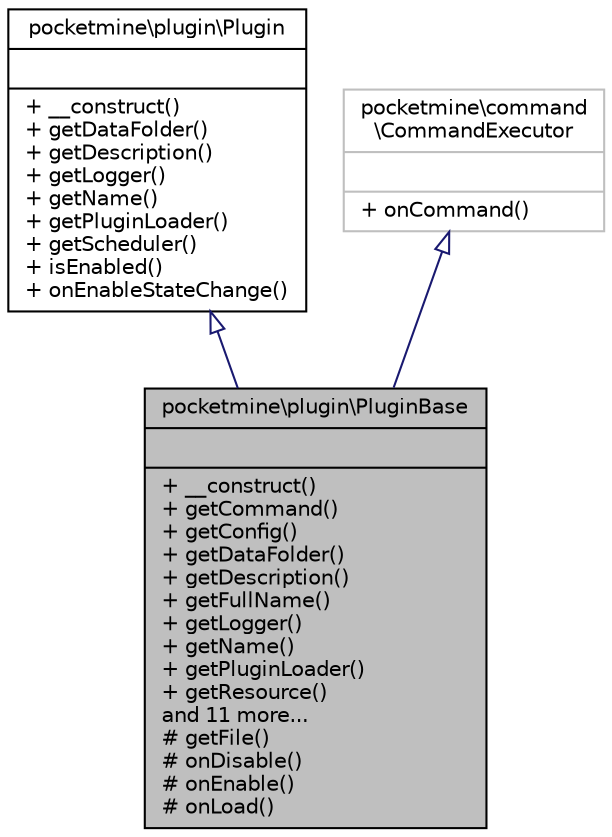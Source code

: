 digraph "pocketmine\plugin\PluginBase"
{
 // INTERACTIVE_SVG=YES
 // LATEX_PDF_SIZE
  edge [fontname="Helvetica",fontsize="10",labelfontname="Helvetica",labelfontsize="10"];
  node [fontname="Helvetica",fontsize="10",shape=record];
  Node1 [label="{pocketmine\\plugin\\PluginBase\n||+ __construct()\l+ getCommand()\l+ getConfig()\l+ getDataFolder()\l+ getDescription()\l+ getFullName()\l+ getLogger()\l+ getName()\l+ getPluginLoader()\l+ getResource()\land 11 more...\l# getFile()\l# onDisable()\l# onEnable()\l# onLoad()\l}",height=0.2,width=0.4,color="black", fillcolor="grey75", style="filled", fontcolor="black",tooltip=" "];
  Node2 -> Node1 [dir="back",color="midnightblue",fontsize="10",style="solid",arrowtail="onormal",fontname="Helvetica"];
  Node2 [label="{pocketmine\\plugin\\Plugin\n||+ __construct()\l+ getDataFolder()\l+ getDescription()\l+ getLogger()\l+ getName()\l+ getPluginLoader()\l+ getScheduler()\l+ isEnabled()\l+ onEnableStateChange()\l}",height=0.2,width=0.4,color="black", fillcolor="white", style="filled",URL="$d4/d92/interfacepocketmine_1_1plugin_1_1_plugin.html",tooltip=" "];
  Node3 -> Node1 [dir="back",color="midnightblue",fontsize="10",style="solid",arrowtail="onormal",fontname="Helvetica"];
  Node3 [label="{pocketmine\\command\l\\CommandExecutor\n||+ onCommand()\l}",height=0.2,width=0.4,color="grey75", fillcolor="white", style="filled",URL="$d4/d5f/interfacepocketmine_1_1command_1_1_command_executor.html",tooltip=" "];
}
